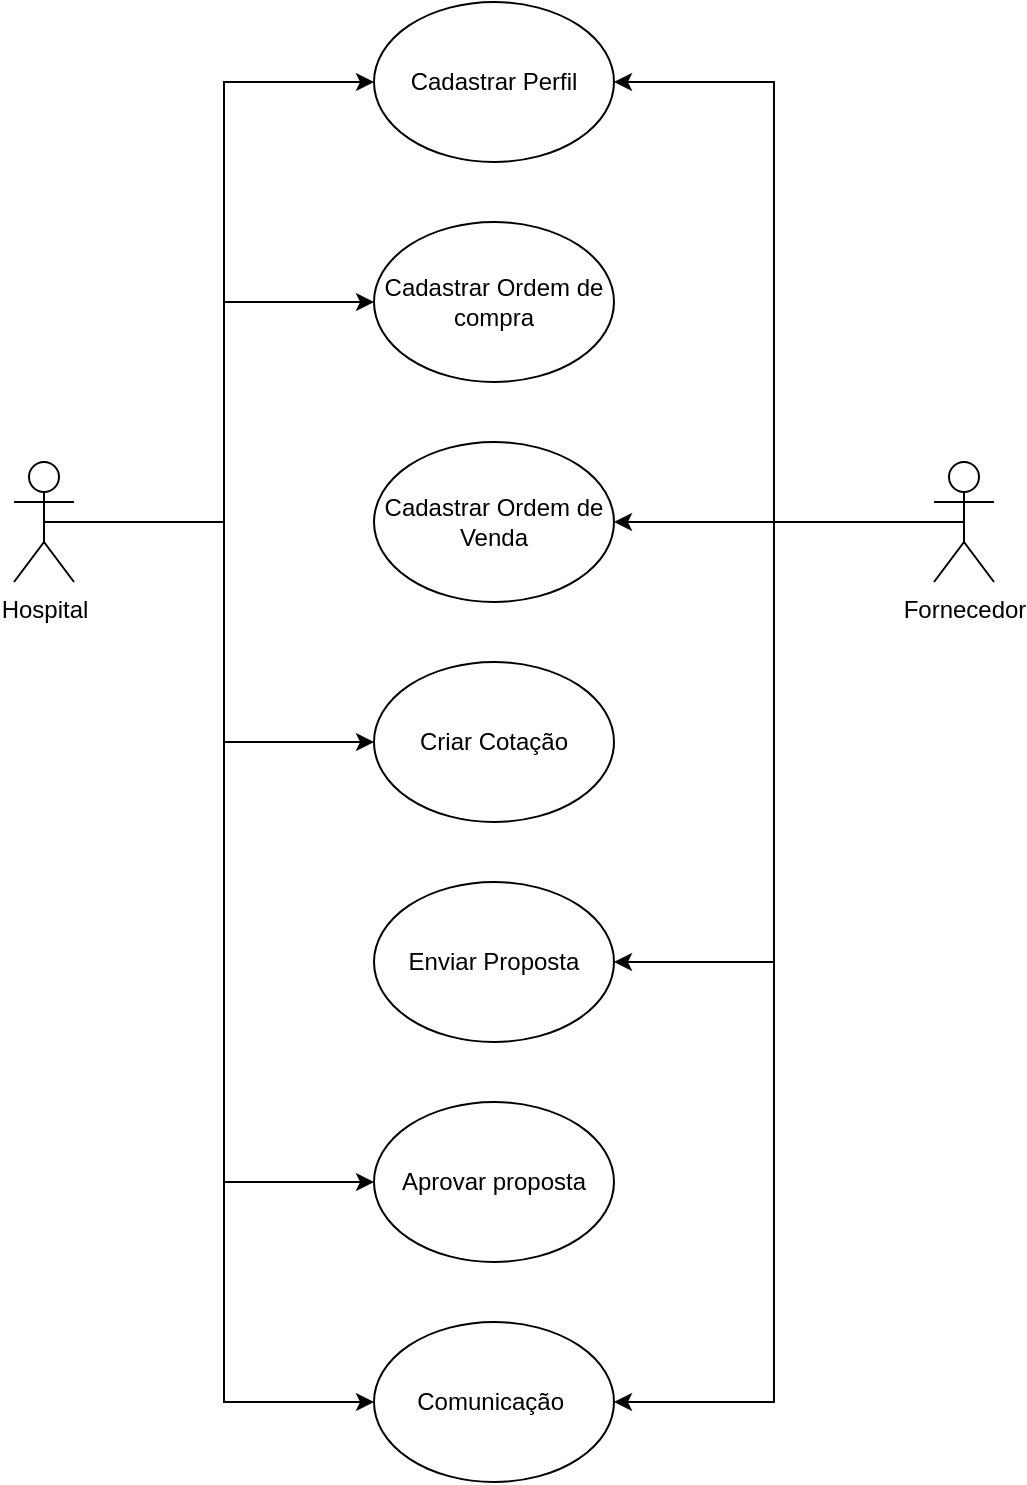 <mxfile version="21.0.8" type="github">
  <diagram name="Página-1" id="8uZLIiInbAxbceOaGWwA">
    <mxGraphModel dx="880" dy="476" grid="1" gridSize="10" guides="1" tooltips="1" connect="1" arrows="1" fold="1" page="1" pageScale="1" pageWidth="827" pageHeight="1169" math="0" shadow="0">
      <root>
        <mxCell id="0" />
        <mxCell id="1" parent="0" />
        <mxCell id="JZNZVgw134w5PySKUrdk-1" value="Cadastrar Ordem de compra" style="ellipse;whiteSpace=wrap;html=1;" vertex="1" parent="1">
          <mxGeometry x="220" y="230" width="120" height="80" as="geometry" />
        </mxCell>
        <mxCell id="JZNZVgw134w5PySKUrdk-2" value="Cadastrar Perfil" style="ellipse;whiteSpace=wrap;html=1;" vertex="1" parent="1">
          <mxGeometry x="220" y="120" width="120" height="80" as="geometry" />
        </mxCell>
        <mxCell id="JZNZVgw134w5PySKUrdk-3" value="Cadastrar Ordem de Venda" style="ellipse;whiteSpace=wrap;html=1;" vertex="1" parent="1">
          <mxGeometry x="220" y="340" width="120" height="80" as="geometry" />
        </mxCell>
        <mxCell id="JZNZVgw134w5PySKUrdk-9" style="edgeStyle=orthogonalEdgeStyle;rounded=0;orthogonalLoop=1;jettySize=auto;html=1;exitX=0.5;exitY=0.5;exitDx=0;exitDy=0;exitPerimeter=0;entryX=0;entryY=0.5;entryDx=0;entryDy=0;" edge="1" parent="1" source="JZNZVgw134w5PySKUrdk-4" target="JZNZVgw134w5PySKUrdk-2">
          <mxGeometry relative="1" as="geometry" />
        </mxCell>
        <mxCell id="JZNZVgw134w5PySKUrdk-12" style="edgeStyle=orthogonalEdgeStyle;rounded=0;orthogonalLoop=1;jettySize=auto;html=1;exitX=0.5;exitY=0.5;exitDx=0;exitDy=0;exitPerimeter=0;entryX=0;entryY=0.5;entryDx=0;entryDy=0;" edge="1" parent="1" source="JZNZVgw134w5PySKUrdk-4" target="JZNZVgw134w5PySKUrdk-1">
          <mxGeometry relative="1" as="geometry" />
        </mxCell>
        <mxCell id="JZNZVgw134w5PySKUrdk-13" style="edgeStyle=orthogonalEdgeStyle;rounded=0;orthogonalLoop=1;jettySize=auto;html=1;exitX=0.5;exitY=0.5;exitDx=0;exitDy=0;exitPerimeter=0;entryX=0;entryY=0.5;entryDx=0;entryDy=0;" edge="1" parent="1" source="JZNZVgw134w5PySKUrdk-4" target="JZNZVgw134w5PySKUrdk-7">
          <mxGeometry relative="1" as="geometry" />
        </mxCell>
        <mxCell id="JZNZVgw134w5PySKUrdk-18" style="edgeStyle=orthogonalEdgeStyle;rounded=0;orthogonalLoop=1;jettySize=auto;html=1;exitX=0.5;exitY=0.5;exitDx=0;exitDy=0;exitPerimeter=0;entryX=0;entryY=0.5;entryDx=0;entryDy=0;" edge="1" parent="1" source="JZNZVgw134w5PySKUrdk-4" target="JZNZVgw134w5PySKUrdk-8">
          <mxGeometry relative="1" as="geometry" />
        </mxCell>
        <mxCell id="JZNZVgw134w5PySKUrdk-22" style="edgeStyle=orthogonalEdgeStyle;rounded=0;orthogonalLoop=1;jettySize=auto;html=1;exitX=0.5;exitY=0.5;exitDx=0;exitDy=0;exitPerimeter=0;entryX=0;entryY=0.5;entryDx=0;entryDy=0;" edge="1" parent="1" source="JZNZVgw134w5PySKUrdk-4" target="JZNZVgw134w5PySKUrdk-21">
          <mxGeometry relative="1" as="geometry" />
        </mxCell>
        <mxCell id="JZNZVgw134w5PySKUrdk-4" value="Hospital" style="shape=umlActor;verticalLabelPosition=bottom;verticalAlign=top;html=1;outlineConnect=0;" vertex="1" parent="1">
          <mxGeometry x="40" y="350" width="30" height="60" as="geometry" />
        </mxCell>
        <mxCell id="JZNZVgw134w5PySKUrdk-10" style="edgeStyle=orthogonalEdgeStyle;rounded=0;orthogonalLoop=1;jettySize=auto;html=1;exitX=0.5;exitY=0.5;exitDx=0;exitDy=0;exitPerimeter=0;entryX=1;entryY=0.5;entryDx=0;entryDy=0;" edge="1" parent="1" source="JZNZVgw134w5PySKUrdk-5" target="JZNZVgw134w5PySKUrdk-2">
          <mxGeometry relative="1" as="geometry" />
        </mxCell>
        <mxCell id="JZNZVgw134w5PySKUrdk-11" style="edgeStyle=orthogonalEdgeStyle;rounded=0;orthogonalLoop=1;jettySize=auto;html=1;exitX=0.5;exitY=0.5;exitDx=0;exitDy=0;exitPerimeter=0;" edge="1" parent="1" source="JZNZVgw134w5PySKUrdk-5" target="JZNZVgw134w5PySKUrdk-3">
          <mxGeometry relative="1" as="geometry" />
        </mxCell>
        <mxCell id="JZNZVgw134w5PySKUrdk-14" style="edgeStyle=orthogonalEdgeStyle;rounded=0;orthogonalLoop=1;jettySize=auto;html=1;exitX=0.5;exitY=0.5;exitDx=0;exitDy=0;exitPerimeter=0;entryX=1;entryY=0.5;entryDx=0;entryDy=0;" edge="1" parent="1" source="JZNZVgw134w5PySKUrdk-5" target="JZNZVgw134w5PySKUrdk-7">
          <mxGeometry relative="1" as="geometry" />
        </mxCell>
        <mxCell id="JZNZVgw134w5PySKUrdk-20" style="edgeStyle=orthogonalEdgeStyle;rounded=0;orthogonalLoop=1;jettySize=auto;html=1;exitX=0.5;exitY=0.5;exitDx=0;exitDy=0;exitPerimeter=0;entryX=1;entryY=0.5;entryDx=0;entryDy=0;" edge="1" parent="1" source="JZNZVgw134w5PySKUrdk-5" target="JZNZVgw134w5PySKUrdk-19">
          <mxGeometry relative="1" as="geometry" />
        </mxCell>
        <mxCell id="JZNZVgw134w5PySKUrdk-5" value="Fornecedor" style="shape=umlActor;verticalLabelPosition=bottom;verticalAlign=top;html=1;outlineConnect=0;" vertex="1" parent="1">
          <mxGeometry x="500" y="350" width="30" height="60" as="geometry" />
        </mxCell>
        <mxCell id="JZNZVgw134w5PySKUrdk-7" value="Comunicação&amp;nbsp;" style="ellipse;whiteSpace=wrap;html=1;" vertex="1" parent="1">
          <mxGeometry x="220" y="780" width="120" height="80" as="geometry" />
        </mxCell>
        <mxCell id="JZNZVgw134w5PySKUrdk-8" value="Criar Cotação" style="ellipse;whiteSpace=wrap;html=1;" vertex="1" parent="1">
          <mxGeometry x="220" y="450" width="120" height="80" as="geometry" />
        </mxCell>
        <mxCell id="JZNZVgw134w5PySKUrdk-19" value="Enviar Proposta" style="ellipse;whiteSpace=wrap;html=1;" vertex="1" parent="1">
          <mxGeometry x="220" y="560" width="120" height="80" as="geometry" />
        </mxCell>
        <mxCell id="JZNZVgw134w5PySKUrdk-21" value="Aprovar proposta" style="ellipse;whiteSpace=wrap;html=1;" vertex="1" parent="1">
          <mxGeometry x="220" y="670" width="120" height="80" as="geometry" />
        </mxCell>
      </root>
    </mxGraphModel>
  </diagram>
</mxfile>
